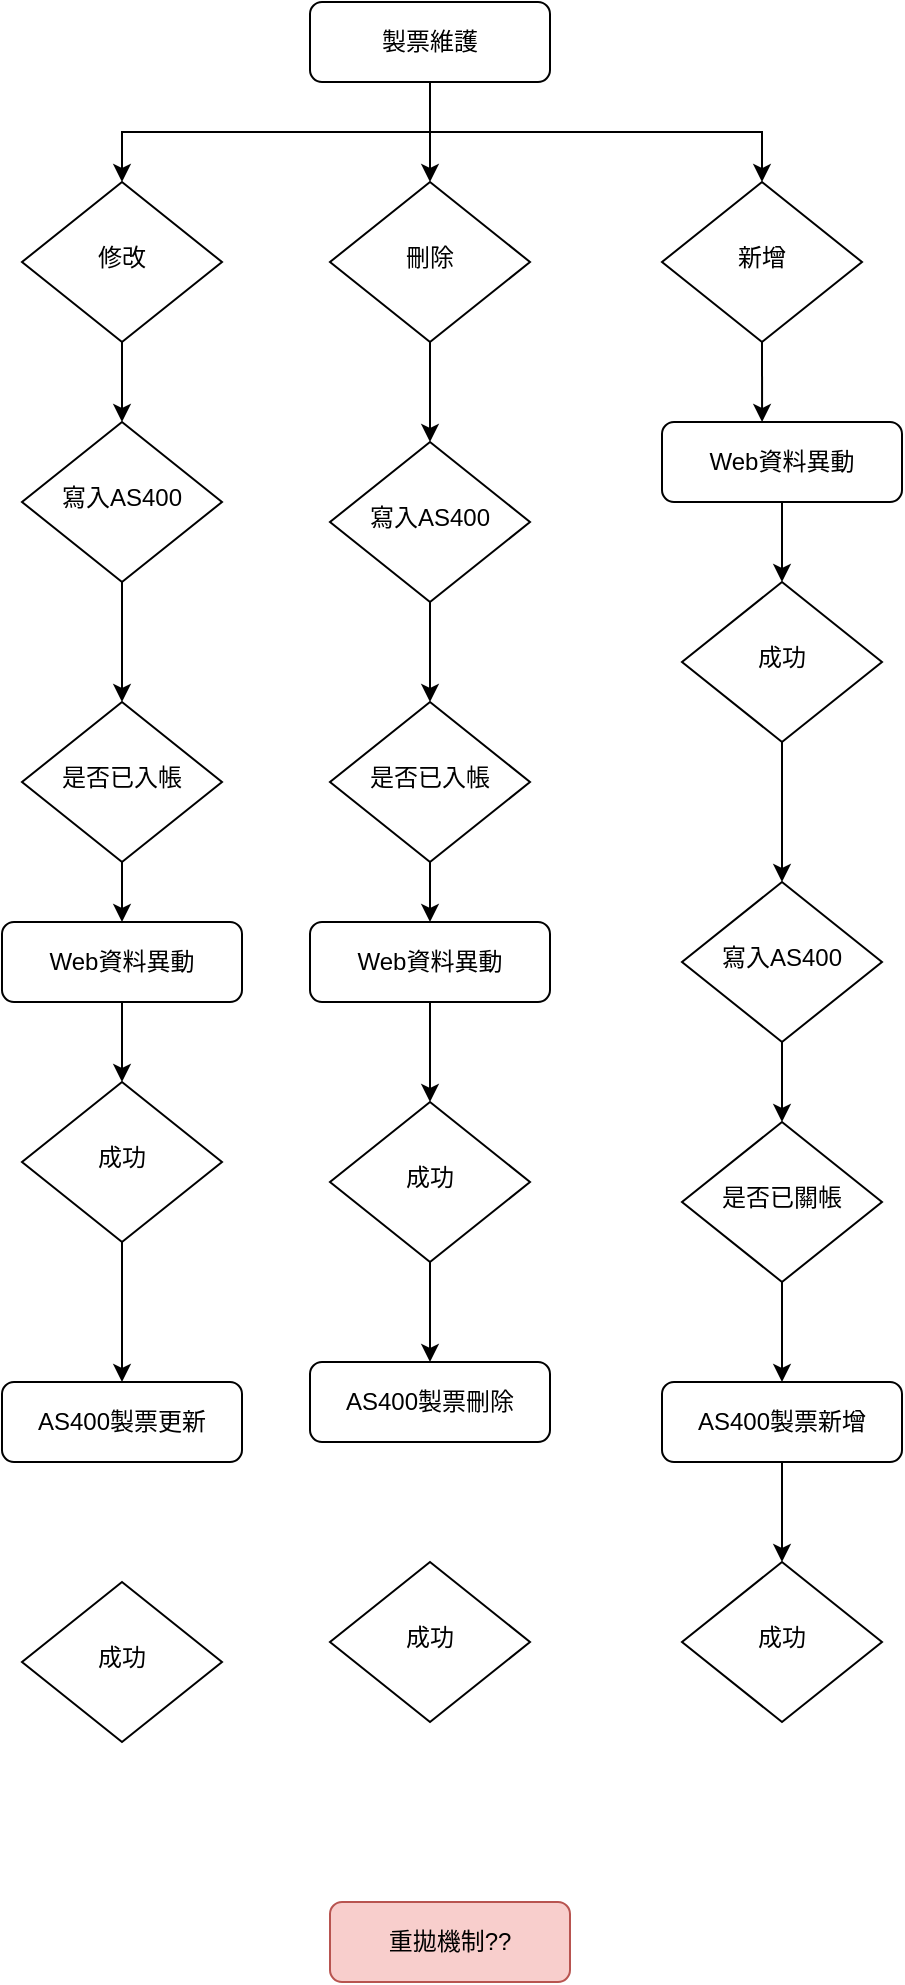 <mxfile version="21.3.8" type="github">
  <diagram id="C5RBs43oDa-KdzZeNtuy" name="Page-1">
    <mxGraphModel dx="1434" dy="800" grid="1" gridSize="10" guides="1" tooltips="1" connect="1" arrows="1" fold="1" page="1" pageScale="1" pageWidth="827" pageHeight="1169" math="0" shadow="0">
      <root>
        <mxCell id="WIyWlLk6GJQsqaUBKTNV-0" />
        <mxCell id="WIyWlLk6GJQsqaUBKTNV-1" parent="WIyWlLk6GJQsqaUBKTNV-0" />
        <mxCell id="d1PBhEWN59_eSyJ3hZOR-18" style="edgeStyle=orthogonalEdgeStyle;rounded=0;orthogonalLoop=1;jettySize=auto;html=1;exitX=0.5;exitY=1;exitDx=0;exitDy=0;entryX=0.5;entryY=0;entryDx=0;entryDy=0;" edge="1" parent="WIyWlLk6GJQsqaUBKTNV-1" source="WIyWlLk6GJQsqaUBKTNV-3" target="d1PBhEWN59_eSyJ3hZOR-5">
          <mxGeometry relative="1" as="geometry" />
        </mxCell>
        <mxCell id="d1PBhEWN59_eSyJ3hZOR-19" style="edgeStyle=orthogonalEdgeStyle;rounded=0;orthogonalLoop=1;jettySize=auto;html=1;exitX=0.5;exitY=1;exitDx=0;exitDy=0;entryX=0.5;entryY=0;entryDx=0;entryDy=0;" edge="1" parent="WIyWlLk6GJQsqaUBKTNV-1" source="WIyWlLk6GJQsqaUBKTNV-3" target="d1PBhEWN59_eSyJ3hZOR-7">
          <mxGeometry relative="1" as="geometry" />
        </mxCell>
        <mxCell id="d1PBhEWN59_eSyJ3hZOR-20" style="edgeStyle=orthogonalEdgeStyle;rounded=0;orthogonalLoop=1;jettySize=auto;html=1;exitX=0.5;exitY=1;exitDx=0;exitDy=0;" edge="1" parent="WIyWlLk6GJQsqaUBKTNV-1" source="WIyWlLk6GJQsqaUBKTNV-3" target="d1PBhEWN59_eSyJ3hZOR-6">
          <mxGeometry relative="1" as="geometry" />
        </mxCell>
        <mxCell id="WIyWlLk6GJQsqaUBKTNV-3" value="製票維護" style="rounded=1;whiteSpace=wrap;html=1;fontSize=12;glass=0;strokeWidth=1;shadow=0;" parent="WIyWlLk6GJQsqaUBKTNV-1" vertex="1">
          <mxGeometry x="294" y="30" width="120" height="40" as="geometry" />
        </mxCell>
        <mxCell id="d1PBhEWN59_eSyJ3hZOR-40" value="" style="edgeStyle=orthogonalEdgeStyle;rounded=0;orthogonalLoop=1;jettySize=auto;html=1;" edge="1" parent="WIyWlLk6GJQsqaUBKTNV-1" source="WIyWlLk6GJQsqaUBKTNV-12" target="d1PBhEWN59_eSyJ3hZOR-26">
          <mxGeometry relative="1" as="geometry" />
        </mxCell>
        <mxCell id="WIyWlLk6GJQsqaUBKTNV-12" value="AS400製票新增" style="rounded=1;whiteSpace=wrap;html=1;fontSize=12;glass=0;strokeWidth=1;shadow=0;" parent="WIyWlLk6GJQsqaUBKTNV-1" vertex="1">
          <mxGeometry x="470" y="720" width="120" height="40" as="geometry" />
        </mxCell>
        <mxCell id="d1PBhEWN59_eSyJ3hZOR-24" style="edgeStyle=orthogonalEdgeStyle;rounded=0;orthogonalLoop=1;jettySize=auto;html=1;exitX=0.5;exitY=1;exitDx=0;exitDy=0;entryX=0.5;entryY=0;entryDx=0;entryDy=0;" edge="1" parent="WIyWlLk6GJQsqaUBKTNV-1" source="d1PBhEWN59_eSyJ3hZOR-1" target="d1PBhEWN59_eSyJ3hZOR-8">
          <mxGeometry relative="1" as="geometry" />
        </mxCell>
        <mxCell id="d1PBhEWN59_eSyJ3hZOR-1" value="寫入AS400" style="rhombus;whiteSpace=wrap;html=1;shadow=0;fontFamily=Helvetica;fontSize=12;align=center;strokeWidth=1;spacing=6;spacingTop=-4;" vertex="1" parent="WIyWlLk6GJQsqaUBKTNV-1">
          <mxGeometry x="480" y="470" width="100" height="80" as="geometry" />
        </mxCell>
        <mxCell id="d1PBhEWN59_eSyJ3hZOR-22" style="edgeStyle=orthogonalEdgeStyle;rounded=0;orthogonalLoop=1;jettySize=auto;html=1;exitX=0.5;exitY=1;exitDx=0;exitDy=0;" edge="1" parent="WIyWlLk6GJQsqaUBKTNV-1" source="d1PBhEWN59_eSyJ3hZOR-2" target="d1PBhEWN59_eSyJ3hZOR-4">
          <mxGeometry relative="1" as="geometry" />
        </mxCell>
        <mxCell id="d1PBhEWN59_eSyJ3hZOR-2" value="Web資料異動" style="rounded=1;whiteSpace=wrap;html=1;fontSize=12;glass=0;strokeWidth=1;shadow=0;" vertex="1" parent="WIyWlLk6GJQsqaUBKTNV-1">
          <mxGeometry x="470" y="240" width="120" height="40" as="geometry" />
        </mxCell>
        <mxCell id="d1PBhEWN59_eSyJ3hZOR-39" value="" style="edgeStyle=orthogonalEdgeStyle;rounded=0;orthogonalLoop=1;jettySize=auto;html=1;" edge="1" parent="WIyWlLk6GJQsqaUBKTNV-1" source="d1PBhEWN59_eSyJ3hZOR-3" target="d1PBhEWN59_eSyJ3hZOR-16">
          <mxGeometry relative="1" as="geometry" />
        </mxCell>
        <mxCell id="d1PBhEWN59_eSyJ3hZOR-3" value="成功" style="rhombus;whiteSpace=wrap;html=1;shadow=0;fontFamily=Helvetica;fontSize=12;align=center;strokeWidth=1;spacing=6;spacingTop=-4;" vertex="1" parent="WIyWlLk6GJQsqaUBKTNV-1">
          <mxGeometry x="150" y="570" width="100" height="80" as="geometry" />
        </mxCell>
        <mxCell id="d1PBhEWN59_eSyJ3hZOR-23" style="edgeStyle=orthogonalEdgeStyle;rounded=0;orthogonalLoop=1;jettySize=auto;html=1;exitX=0.5;exitY=1;exitDx=0;exitDy=0;entryX=0.5;entryY=0;entryDx=0;entryDy=0;" edge="1" parent="WIyWlLk6GJQsqaUBKTNV-1" source="d1PBhEWN59_eSyJ3hZOR-4" target="d1PBhEWN59_eSyJ3hZOR-1">
          <mxGeometry relative="1" as="geometry" />
        </mxCell>
        <mxCell id="d1PBhEWN59_eSyJ3hZOR-4" value="成功" style="rhombus;whiteSpace=wrap;html=1;shadow=0;fontFamily=Helvetica;fontSize=12;align=center;strokeWidth=1;spacing=6;spacingTop=-4;" vertex="1" parent="WIyWlLk6GJQsqaUBKTNV-1">
          <mxGeometry x="480" y="320" width="100" height="80" as="geometry" />
        </mxCell>
        <mxCell id="d1PBhEWN59_eSyJ3hZOR-21" style="edgeStyle=orthogonalEdgeStyle;rounded=0;orthogonalLoop=1;jettySize=auto;html=1;exitX=0.5;exitY=1;exitDx=0;exitDy=0;entryX=0.417;entryY=0;entryDx=0;entryDy=0;entryPerimeter=0;" edge="1" parent="WIyWlLk6GJQsqaUBKTNV-1" source="d1PBhEWN59_eSyJ3hZOR-5" target="d1PBhEWN59_eSyJ3hZOR-2">
          <mxGeometry relative="1" as="geometry" />
        </mxCell>
        <mxCell id="d1PBhEWN59_eSyJ3hZOR-5" value="新增" style="rhombus;whiteSpace=wrap;html=1;shadow=0;fontFamily=Helvetica;fontSize=12;align=center;strokeWidth=1;spacing=6;spacingTop=-4;" vertex="1" parent="WIyWlLk6GJQsqaUBKTNV-1">
          <mxGeometry x="470" y="120" width="100" height="80" as="geometry" />
        </mxCell>
        <mxCell id="d1PBhEWN59_eSyJ3hZOR-34" style="edgeStyle=orthogonalEdgeStyle;rounded=0;orthogonalLoop=1;jettySize=auto;html=1;exitX=0.5;exitY=1;exitDx=0;exitDy=0;entryX=0.5;entryY=0;entryDx=0;entryDy=0;" edge="1" parent="WIyWlLk6GJQsqaUBKTNV-1" source="d1PBhEWN59_eSyJ3hZOR-6" target="d1PBhEWN59_eSyJ3hZOR-10">
          <mxGeometry relative="1" as="geometry" />
        </mxCell>
        <mxCell id="d1PBhEWN59_eSyJ3hZOR-6" value="修改" style="rhombus;whiteSpace=wrap;html=1;shadow=0;fontFamily=Helvetica;fontSize=12;align=center;strokeWidth=1;spacing=6;spacingTop=-4;" vertex="1" parent="WIyWlLk6GJQsqaUBKTNV-1">
          <mxGeometry x="150" y="120" width="100" height="80" as="geometry" />
        </mxCell>
        <mxCell id="d1PBhEWN59_eSyJ3hZOR-29" style="edgeStyle=orthogonalEdgeStyle;rounded=0;orthogonalLoop=1;jettySize=auto;html=1;exitX=0.5;exitY=1;exitDx=0;exitDy=0;entryX=0.5;entryY=0;entryDx=0;entryDy=0;" edge="1" parent="WIyWlLk6GJQsqaUBKTNV-1" source="d1PBhEWN59_eSyJ3hZOR-7" target="d1PBhEWN59_eSyJ3hZOR-14">
          <mxGeometry relative="1" as="geometry" />
        </mxCell>
        <mxCell id="d1PBhEWN59_eSyJ3hZOR-7" value="刪除" style="rhombus;whiteSpace=wrap;html=1;shadow=0;fontFamily=Helvetica;fontSize=12;align=center;strokeWidth=1;spacing=6;spacingTop=-4;" vertex="1" parent="WIyWlLk6GJQsqaUBKTNV-1">
          <mxGeometry x="304" y="120" width="100" height="80" as="geometry" />
        </mxCell>
        <mxCell id="d1PBhEWN59_eSyJ3hZOR-25" style="edgeStyle=orthogonalEdgeStyle;rounded=0;orthogonalLoop=1;jettySize=auto;html=1;exitX=0.5;exitY=1;exitDx=0;exitDy=0;entryX=0.5;entryY=0;entryDx=0;entryDy=0;" edge="1" parent="WIyWlLk6GJQsqaUBKTNV-1" source="d1PBhEWN59_eSyJ3hZOR-8" target="WIyWlLk6GJQsqaUBKTNV-12">
          <mxGeometry relative="1" as="geometry" />
        </mxCell>
        <mxCell id="d1PBhEWN59_eSyJ3hZOR-8" value="是否已關帳" style="rhombus;whiteSpace=wrap;html=1;shadow=0;fontFamily=Helvetica;fontSize=12;align=center;strokeWidth=1;spacing=6;spacingTop=-4;" vertex="1" parent="WIyWlLk6GJQsqaUBKTNV-1">
          <mxGeometry x="480" y="590" width="100" height="80" as="geometry" />
        </mxCell>
        <mxCell id="d1PBhEWN59_eSyJ3hZOR-38" style="edgeStyle=orthogonalEdgeStyle;rounded=0;orthogonalLoop=1;jettySize=auto;html=1;exitX=0.5;exitY=1;exitDx=0;exitDy=0;entryX=0.5;entryY=0;entryDx=0;entryDy=0;" edge="1" parent="WIyWlLk6GJQsqaUBKTNV-1" source="d1PBhEWN59_eSyJ3hZOR-9" target="d1PBhEWN59_eSyJ3hZOR-3">
          <mxGeometry relative="1" as="geometry" />
        </mxCell>
        <mxCell id="d1PBhEWN59_eSyJ3hZOR-9" value="Web資料異動" style="rounded=1;whiteSpace=wrap;html=1;fontSize=12;glass=0;strokeWidth=1;shadow=0;" vertex="1" parent="WIyWlLk6GJQsqaUBKTNV-1">
          <mxGeometry x="140" y="490" width="120" height="40" as="geometry" />
        </mxCell>
        <mxCell id="d1PBhEWN59_eSyJ3hZOR-36" style="edgeStyle=orthogonalEdgeStyle;rounded=0;orthogonalLoop=1;jettySize=auto;html=1;exitX=0.5;exitY=1;exitDx=0;exitDy=0;entryX=0.5;entryY=0;entryDx=0;entryDy=0;" edge="1" parent="WIyWlLk6GJQsqaUBKTNV-1" source="d1PBhEWN59_eSyJ3hZOR-10" target="d1PBhEWN59_eSyJ3hZOR-11">
          <mxGeometry relative="1" as="geometry" />
        </mxCell>
        <mxCell id="d1PBhEWN59_eSyJ3hZOR-10" value="寫入AS400" style="rhombus;whiteSpace=wrap;html=1;shadow=0;fontFamily=Helvetica;fontSize=12;align=center;strokeWidth=1;spacing=6;spacingTop=-4;" vertex="1" parent="WIyWlLk6GJQsqaUBKTNV-1">
          <mxGeometry x="150" y="240" width="100" height="80" as="geometry" />
        </mxCell>
        <mxCell id="d1PBhEWN59_eSyJ3hZOR-37" style="edgeStyle=orthogonalEdgeStyle;rounded=0;orthogonalLoop=1;jettySize=auto;html=1;exitX=0.5;exitY=1;exitDx=0;exitDy=0;" edge="1" parent="WIyWlLk6GJQsqaUBKTNV-1" source="d1PBhEWN59_eSyJ3hZOR-11" target="d1PBhEWN59_eSyJ3hZOR-9">
          <mxGeometry relative="1" as="geometry" />
        </mxCell>
        <mxCell id="d1PBhEWN59_eSyJ3hZOR-11" value="是否已入帳" style="rhombus;whiteSpace=wrap;html=1;shadow=0;fontFamily=Helvetica;fontSize=12;align=center;strokeWidth=1;spacing=6;spacingTop=-4;" vertex="1" parent="WIyWlLk6GJQsqaUBKTNV-1">
          <mxGeometry x="150" y="380" width="100" height="80" as="geometry" />
        </mxCell>
        <mxCell id="d1PBhEWN59_eSyJ3hZOR-32" style="edgeStyle=orthogonalEdgeStyle;rounded=0;orthogonalLoop=1;jettySize=auto;html=1;exitX=0.5;exitY=1;exitDx=0;exitDy=0;" edge="1" parent="WIyWlLk6GJQsqaUBKTNV-1" source="d1PBhEWN59_eSyJ3hZOR-12" target="d1PBhEWN59_eSyJ3hZOR-13">
          <mxGeometry relative="1" as="geometry" />
        </mxCell>
        <mxCell id="d1PBhEWN59_eSyJ3hZOR-12" value="Web資料異動" style="rounded=1;whiteSpace=wrap;html=1;fontSize=12;glass=0;strokeWidth=1;shadow=0;" vertex="1" parent="WIyWlLk6GJQsqaUBKTNV-1">
          <mxGeometry x="294" y="490" width="120" height="40" as="geometry" />
        </mxCell>
        <mxCell id="d1PBhEWN59_eSyJ3hZOR-33" style="edgeStyle=orthogonalEdgeStyle;rounded=0;orthogonalLoop=1;jettySize=auto;html=1;exitX=0.5;exitY=1;exitDx=0;exitDy=0;entryX=0.5;entryY=0;entryDx=0;entryDy=0;" edge="1" parent="WIyWlLk6GJQsqaUBKTNV-1" source="d1PBhEWN59_eSyJ3hZOR-13" target="d1PBhEWN59_eSyJ3hZOR-17">
          <mxGeometry relative="1" as="geometry" />
        </mxCell>
        <mxCell id="d1PBhEWN59_eSyJ3hZOR-13" value="成功" style="rhombus;whiteSpace=wrap;html=1;shadow=0;fontFamily=Helvetica;fontSize=12;align=center;strokeWidth=1;spacing=6;spacingTop=-4;" vertex="1" parent="WIyWlLk6GJQsqaUBKTNV-1">
          <mxGeometry x="304" y="580" width="100" height="80" as="geometry" />
        </mxCell>
        <mxCell id="d1PBhEWN59_eSyJ3hZOR-30" style="edgeStyle=orthogonalEdgeStyle;rounded=0;orthogonalLoop=1;jettySize=auto;html=1;exitX=0.5;exitY=1;exitDx=0;exitDy=0;" edge="1" parent="WIyWlLk6GJQsqaUBKTNV-1" source="d1PBhEWN59_eSyJ3hZOR-14" target="d1PBhEWN59_eSyJ3hZOR-15">
          <mxGeometry relative="1" as="geometry" />
        </mxCell>
        <mxCell id="d1PBhEWN59_eSyJ3hZOR-14" value="寫入AS400" style="rhombus;whiteSpace=wrap;html=1;shadow=0;fontFamily=Helvetica;fontSize=12;align=center;strokeWidth=1;spacing=6;spacingTop=-4;" vertex="1" parent="WIyWlLk6GJQsqaUBKTNV-1">
          <mxGeometry x="304" y="250" width="100" height="80" as="geometry" />
        </mxCell>
        <mxCell id="d1PBhEWN59_eSyJ3hZOR-31" style="edgeStyle=orthogonalEdgeStyle;rounded=0;orthogonalLoop=1;jettySize=auto;html=1;exitX=0.5;exitY=1;exitDx=0;exitDy=0;entryX=0.5;entryY=0;entryDx=0;entryDy=0;" edge="1" parent="WIyWlLk6GJQsqaUBKTNV-1" source="d1PBhEWN59_eSyJ3hZOR-15" target="d1PBhEWN59_eSyJ3hZOR-12">
          <mxGeometry relative="1" as="geometry" />
        </mxCell>
        <mxCell id="d1PBhEWN59_eSyJ3hZOR-15" value="是否已入帳" style="rhombus;whiteSpace=wrap;html=1;shadow=0;fontFamily=Helvetica;fontSize=12;align=center;strokeWidth=1;spacing=6;spacingTop=-4;" vertex="1" parent="WIyWlLk6GJQsqaUBKTNV-1">
          <mxGeometry x="304" y="380" width="100" height="80" as="geometry" />
        </mxCell>
        <mxCell id="d1PBhEWN59_eSyJ3hZOR-16" value="AS400製票更新" style="rounded=1;whiteSpace=wrap;html=1;fontSize=12;glass=0;strokeWidth=1;shadow=0;" vertex="1" parent="WIyWlLk6GJQsqaUBKTNV-1">
          <mxGeometry x="140" y="720" width="120" height="40" as="geometry" />
        </mxCell>
        <mxCell id="d1PBhEWN59_eSyJ3hZOR-17" value="AS400製票刪除" style="rounded=1;whiteSpace=wrap;html=1;fontSize=12;glass=0;strokeWidth=1;shadow=0;" vertex="1" parent="WIyWlLk6GJQsqaUBKTNV-1">
          <mxGeometry x="294" y="710" width="120" height="40" as="geometry" />
        </mxCell>
        <mxCell id="d1PBhEWN59_eSyJ3hZOR-26" value="成功" style="rhombus;whiteSpace=wrap;html=1;shadow=0;fontFamily=Helvetica;fontSize=12;align=center;strokeWidth=1;spacing=6;spacingTop=-4;" vertex="1" parent="WIyWlLk6GJQsqaUBKTNV-1">
          <mxGeometry x="480" y="810" width="100" height="80" as="geometry" />
        </mxCell>
        <mxCell id="d1PBhEWN59_eSyJ3hZOR-28" value="重拋機制??" style="rounded=1;whiteSpace=wrap;html=1;fontSize=12;glass=0;strokeWidth=1;shadow=0;fillColor=#f8cecc;strokeColor=#b85450;" vertex="1" parent="WIyWlLk6GJQsqaUBKTNV-1">
          <mxGeometry x="304" y="980" width="120" height="40" as="geometry" />
        </mxCell>
        <mxCell id="d1PBhEWN59_eSyJ3hZOR-41" value="成功" style="rhombus;whiteSpace=wrap;html=1;shadow=0;fontFamily=Helvetica;fontSize=12;align=center;strokeWidth=1;spacing=6;spacingTop=-4;" vertex="1" parent="WIyWlLk6GJQsqaUBKTNV-1">
          <mxGeometry x="150" y="820" width="100" height="80" as="geometry" />
        </mxCell>
        <mxCell id="d1PBhEWN59_eSyJ3hZOR-42" value="成功" style="rhombus;whiteSpace=wrap;html=1;shadow=0;fontFamily=Helvetica;fontSize=12;align=center;strokeWidth=1;spacing=6;spacingTop=-4;" vertex="1" parent="WIyWlLk6GJQsqaUBKTNV-1">
          <mxGeometry x="304" y="810" width="100" height="80" as="geometry" />
        </mxCell>
      </root>
    </mxGraphModel>
  </diagram>
</mxfile>
